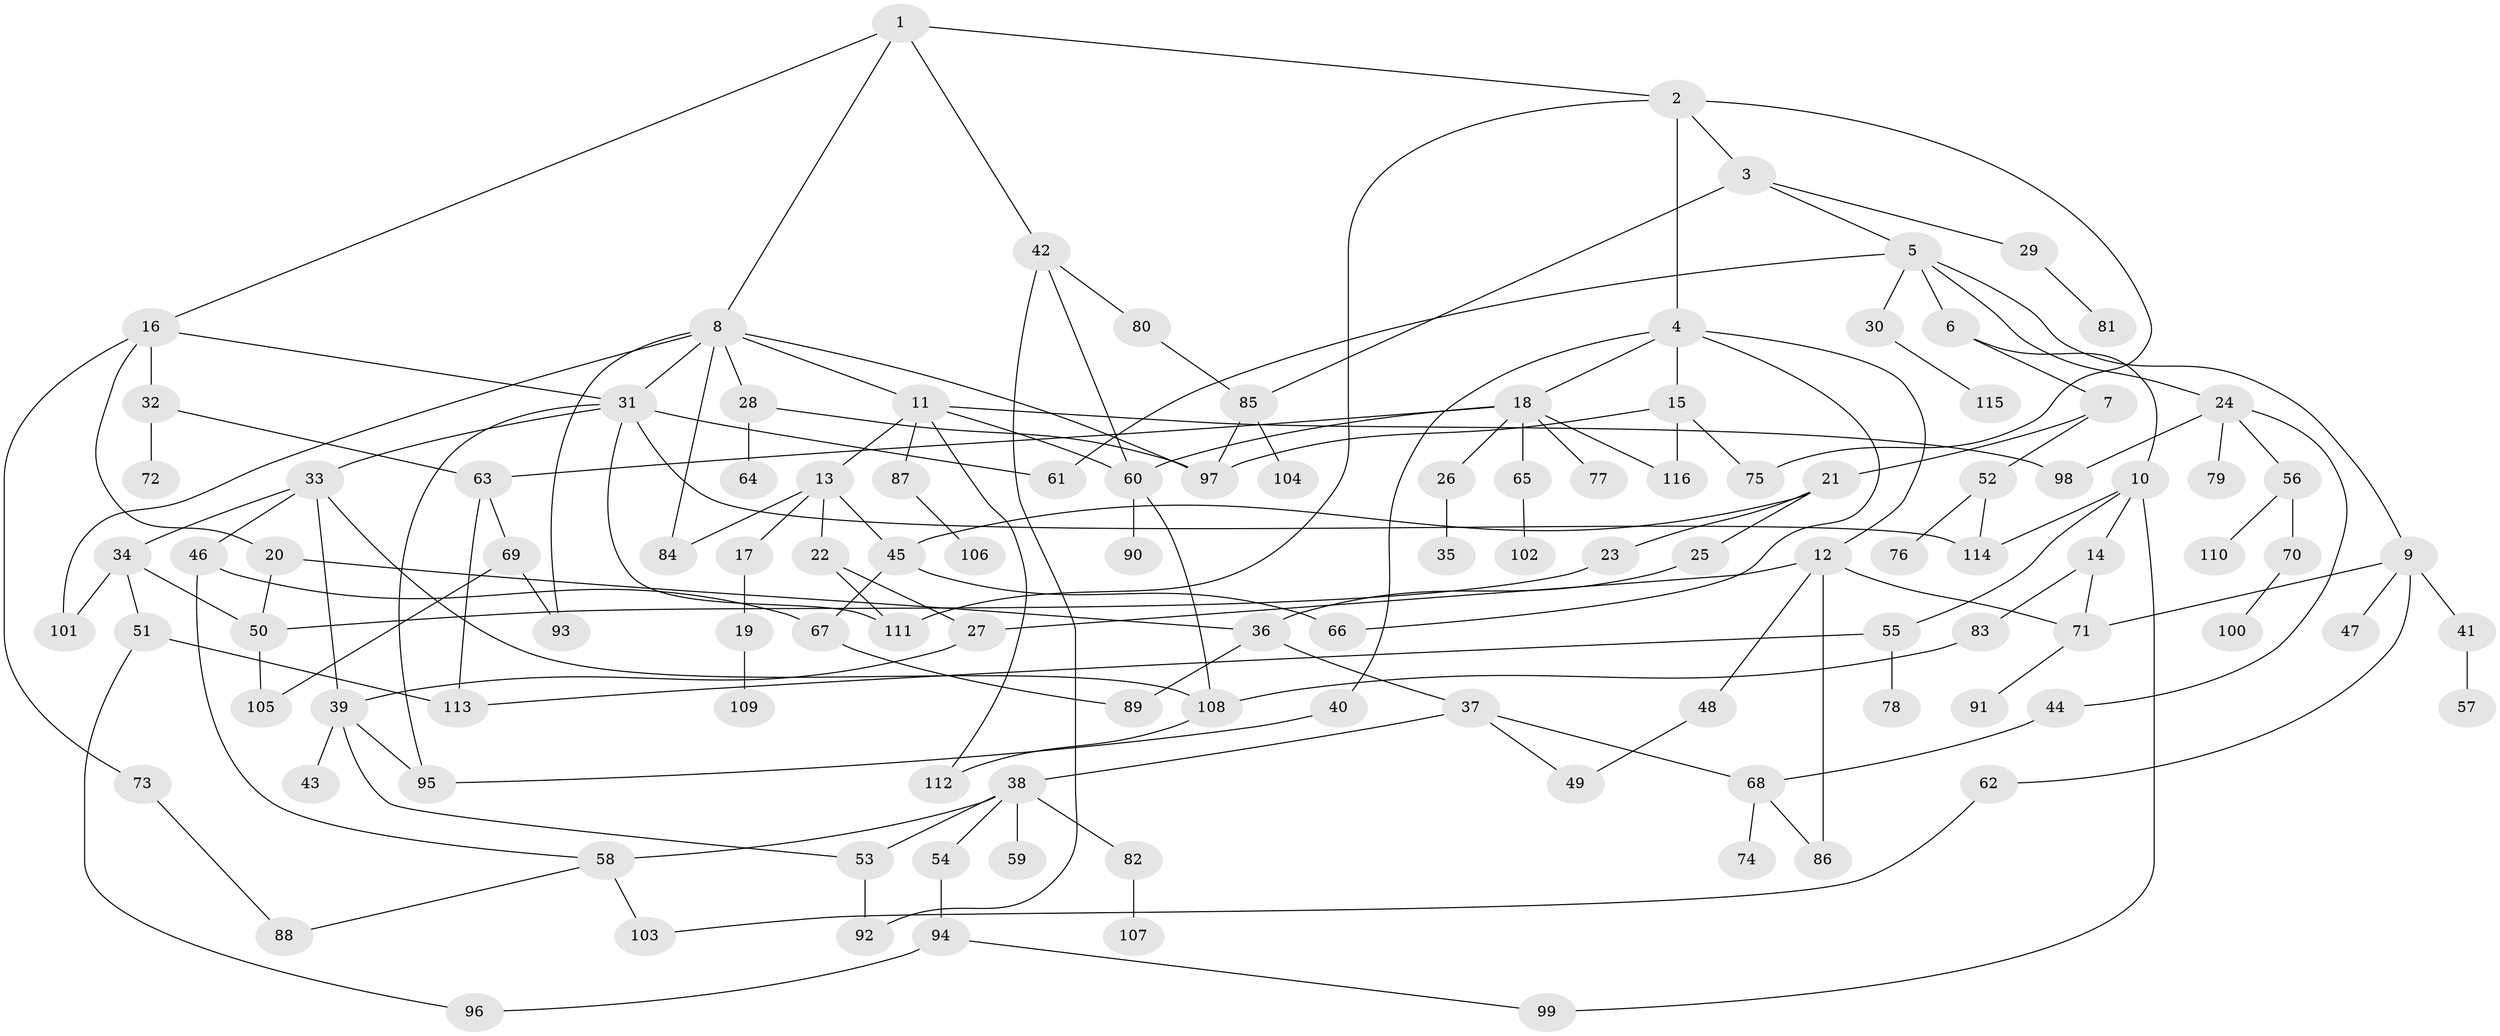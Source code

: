 // coarse degree distribution, {5: 0.034482758620689655, 6: 0.05172413793103448, 2: 0.25862068965517243, 8: 0.05172413793103448, 1: 0.3620689655172414, 4: 0.10344827586206896, 7: 0.034482758620689655, 10: 0.034482758620689655, 12: 0.017241379310344827, 3: 0.05172413793103448}
// Generated by graph-tools (version 1.1) at 2025/45/03/04/25 21:45:22]
// undirected, 116 vertices, 163 edges
graph export_dot {
graph [start="1"]
  node [color=gray90,style=filled];
  1;
  2;
  3;
  4;
  5;
  6;
  7;
  8;
  9;
  10;
  11;
  12;
  13;
  14;
  15;
  16;
  17;
  18;
  19;
  20;
  21;
  22;
  23;
  24;
  25;
  26;
  27;
  28;
  29;
  30;
  31;
  32;
  33;
  34;
  35;
  36;
  37;
  38;
  39;
  40;
  41;
  42;
  43;
  44;
  45;
  46;
  47;
  48;
  49;
  50;
  51;
  52;
  53;
  54;
  55;
  56;
  57;
  58;
  59;
  60;
  61;
  62;
  63;
  64;
  65;
  66;
  67;
  68;
  69;
  70;
  71;
  72;
  73;
  74;
  75;
  76;
  77;
  78;
  79;
  80;
  81;
  82;
  83;
  84;
  85;
  86;
  87;
  88;
  89;
  90;
  91;
  92;
  93;
  94;
  95;
  96;
  97;
  98;
  99;
  100;
  101;
  102;
  103;
  104;
  105;
  106;
  107;
  108;
  109;
  110;
  111;
  112;
  113;
  114;
  115;
  116;
  1 -- 2;
  1 -- 8;
  1 -- 16;
  1 -- 42;
  2 -- 3;
  2 -- 4;
  2 -- 75;
  2 -- 111;
  3 -- 5;
  3 -- 29;
  3 -- 85;
  4 -- 12;
  4 -- 15;
  4 -- 18;
  4 -- 40;
  4 -- 66;
  5 -- 6;
  5 -- 9;
  5 -- 24;
  5 -- 30;
  5 -- 61;
  6 -- 7;
  6 -- 10;
  7 -- 21;
  7 -- 52;
  8 -- 11;
  8 -- 28;
  8 -- 31;
  8 -- 84;
  8 -- 101;
  8 -- 93;
  8 -- 97;
  9 -- 41;
  9 -- 47;
  9 -- 62;
  9 -- 71;
  10 -- 14;
  10 -- 55;
  10 -- 99;
  10 -- 114;
  11 -- 13;
  11 -- 87;
  11 -- 112;
  11 -- 60;
  11 -- 98;
  12 -- 27;
  12 -- 48;
  12 -- 71;
  12 -- 86;
  13 -- 17;
  13 -- 22;
  13 -- 45;
  13 -- 84;
  14 -- 83;
  14 -- 71;
  15 -- 75;
  15 -- 97;
  15 -- 116;
  16 -- 20;
  16 -- 32;
  16 -- 73;
  16 -- 31;
  17 -- 19;
  18 -- 26;
  18 -- 63;
  18 -- 65;
  18 -- 77;
  18 -- 116;
  18 -- 60;
  19 -- 109;
  20 -- 36;
  20 -- 50;
  21 -- 23;
  21 -- 25;
  21 -- 45;
  22 -- 27;
  22 -- 111;
  23 -- 50;
  24 -- 44;
  24 -- 56;
  24 -- 79;
  24 -- 98;
  25 -- 36;
  26 -- 35;
  27 -- 39;
  28 -- 64;
  28 -- 97;
  29 -- 81;
  30 -- 115;
  31 -- 33;
  31 -- 61;
  31 -- 95;
  31 -- 111;
  31 -- 114;
  32 -- 72;
  32 -- 63;
  33 -- 34;
  33 -- 39;
  33 -- 46;
  33 -- 108;
  34 -- 51;
  34 -- 101;
  34 -- 50;
  36 -- 37;
  36 -- 89;
  37 -- 38;
  37 -- 68;
  37 -- 49;
  38 -- 53;
  38 -- 54;
  38 -- 59;
  38 -- 82;
  38 -- 58;
  39 -- 43;
  39 -- 53;
  39 -- 95;
  40 -- 95;
  41 -- 57;
  42 -- 60;
  42 -- 80;
  42 -- 92;
  44 -- 68;
  45 -- 67;
  45 -- 66;
  46 -- 58;
  46 -- 67;
  48 -- 49;
  50 -- 105;
  51 -- 113;
  51 -- 96;
  52 -- 76;
  52 -- 114;
  53 -- 92;
  54 -- 94;
  55 -- 78;
  55 -- 113;
  56 -- 70;
  56 -- 110;
  58 -- 103;
  58 -- 88;
  60 -- 90;
  60 -- 108;
  62 -- 103;
  63 -- 69;
  63 -- 113;
  65 -- 102;
  67 -- 89;
  68 -- 74;
  68 -- 86;
  69 -- 93;
  69 -- 105;
  70 -- 100;
  71 -- 91;
  73 -- 88;
  80 -- 85;
  82 -- 107;
  83 -- 108;
  85 -- 104;
  85 -- 97;
  87 -- 106;
  94 -- 96;
  94 -- 99;
  108 -- 112;
}

